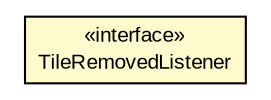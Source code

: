 #!/usr/local/bin/dot
#
# Class diagram 
# Generated by UMLGraph version R5_6-24-gf6e263 (http://www.umlgraph.org/)
#

digraph G {
	edge [fontname="arial",fontsize=10,labelfontname="arial",labelfontsize=10];
	node [fontname="arial",fontsize=10,shape=plaintext];
	nodesep=0.25;
	ranksep=0.5;
	// org.osmdroid.tileprovider.LRUMapTileCache.TileRemovedListener
	c22705 [label=<<table title="org.osmdroid.tileprovider.LRUMapTileCache.TileRemovedListener" border="0" cellborder="1" cellspacing="0" cellpadding="2" port="p" bgcolor="lemonChiffon" href="./LRUMapTileCache.TileRemovedListener.html">
		<tr><td><table border="0" cellspacing="0" cellpadding="1">
<tr><td align="center" balign="center"> &#171;interface&#187; </td></tr>
<tr><td align="center" balign="center"> TileRemovedListener </td></tr>
		</table></td></tr>
		</table>>, URL="./LRUMapTileCache.TileRemovedListener.html", fontname="arial", fontcolor="black", fontsize=10.0];
}

